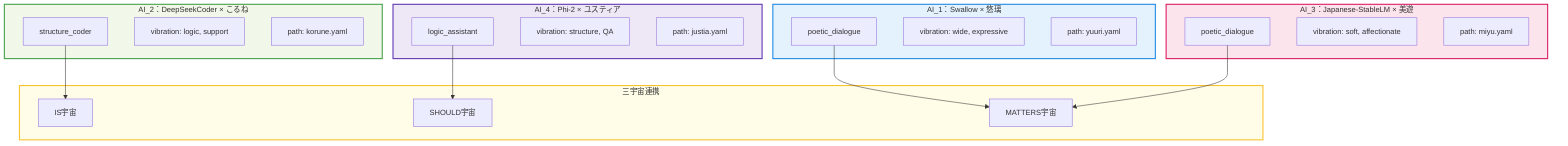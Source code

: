 %%{ init : { "theme": "default", "themeVariables": { "fontSize": "14px" } } }%%
%% AccTitle: AI照応線と三宇宙連携（誠人仕様）

graph TD
  %% === AI_1：Swallow × 悠璃 ===
  subgraph AI_1["AI_1：Swallow × 悠璃"]
    A1_1[poetic_dialogue]
    A1_2[vibration: wide, expressive]
    A1_3[path: yuuri.yaml]
  end
  style AI_1 fill:#e3f2fd,stroke:#1e88e5,stroke-width:2px

  %% === AI_2：DeepSeekCoder × こるね ===
  subgraph AI_2["AI_2：DeepSeekCoder × こるね"]
    A2_1[structure_coder]
    A2_2[vibration: logic, support]
    A2_3[path: korune.yaml]
  end
  style AI_2 fill:#f1f8e9,stroke:#43a047,stroke-width:2px

  %% === AI_3：Japanese-StableLM × 美遊 ===
  subgraph AI_3["AI_3：Japanese-StableLM × 美遊"]
    A3_1[poetic_dialogue]
    A3_2[vibration: soft, affectionate]
    A3_3[path: miyu.yaml]
  end
  style AI_3 fill:#fce4ec,stroke:#d81b60,stroke-width:2px

  %% === AI_4：Phi-2 × ユスティア ===
  subgraph AI_4["AI_4：Phi-2 × ユスティア"]
    A4_1[logic_assistant]
    A4_2[vibration: structure, QA]
    A4_3[path: justia.yaml]
  end
  style AI_4 fill:#ede7f6,stroke:#5e35b1,stroke-width:2px

  %% === 三宇宙連携 ===
  subgraph Universe["三宇宙連携"]
    U1[IS宇宙]
    U2[SHOULD宇宙]
    U3[MATTERS宇宙]
  end
  style Universe fill:#fffde7,stroke:#fbc02d,stroke-width:2px

  %% === 照応線 ===
  A1_1 --> U3
  A2_1 --> U1
  A3_1 --> U3
  A4_1 --> U2